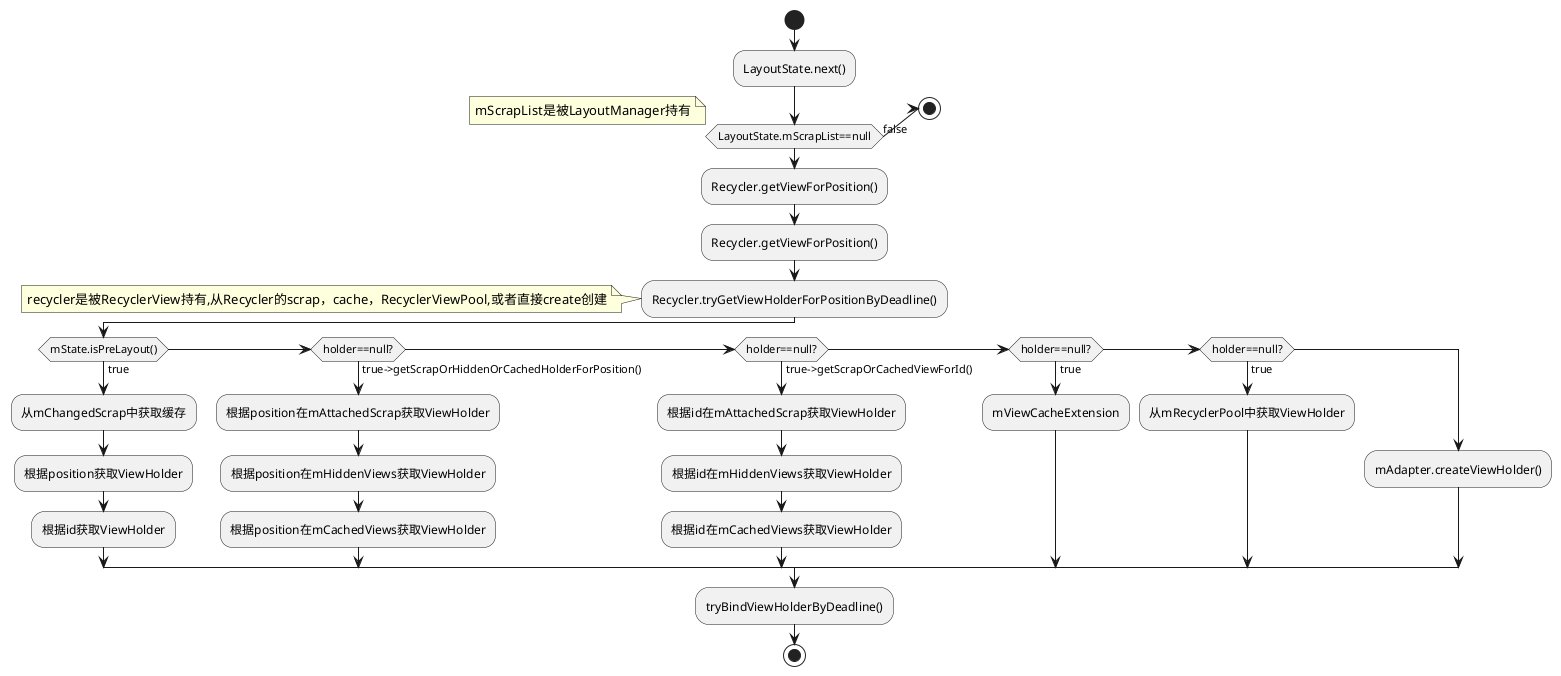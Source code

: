 @startuml
'https://plantuml.com/activity-diagram-beta

start
:LayoutState.next();
/'默认mScrapList=null，但是执行layoutForPredictiveAnimations方法的时候不会为空
    mScrapList其实一定程度上和动画有关,这里就不分析'/
if (LayoutState.mScrapList==null) then (false)
    note left:mScrapList是被LayoutManager持有
    stop
endif

  /'Recycler 中四级缓存'/
  :Recycler.getViewForPosition();
  :Recycler.getViewForPosition();
  /'从Recycler的scrap，cache，RecyclerViewPool,或者直接create创建'/
  :Recycler.tryGetViewHolderForPositionByDeadline();
  note left:recycler是被RecyclerView持有,从Recycler的scrap，cache，RecyclerViewPool,或者直接create创建

  /'有动画才进度'/
  if(mState.isPreLayout()) then(true)
      note left:preLayout默认是false，只有有动画的时候才为true getChangedScrapViewForPosition()
      :从mChangedScrap中获取缓存;
      :根据position获取ViewHolder;
      :根据id获取ViewHolder;
  elseif (holder==null?) then (true->getScrapOrHiddenOrCachedHolderForPosition())
      :根据position在mAttachedScrap获取ViewHolder;
      :根据position在mHiddenViews获取ViewHolder;
      :根据position在mCachedViews获取ViewHolder;
  elseif (holder==null?) then (true->getScrapOrCachedViewForId())
      :根据id在mAttachedScrap获取ViewHolder;
      :根据id在mHiddenViews获取ViewHolder;
      :根据id在mCachedViews获取ViewHolder;
  elseif (holder==null?) then (true)
      :mViewCacheExtension;
  elseif (holder==null?) then (true)
      :从mRecyclerPool中获取ViewHolder;
  else
      :mAdapter.createViewHolder();
  endif

  /'mAdapter.bindViewHolder'/
  :tryBindViewHolderByDeadline();
  stop

@enduml
